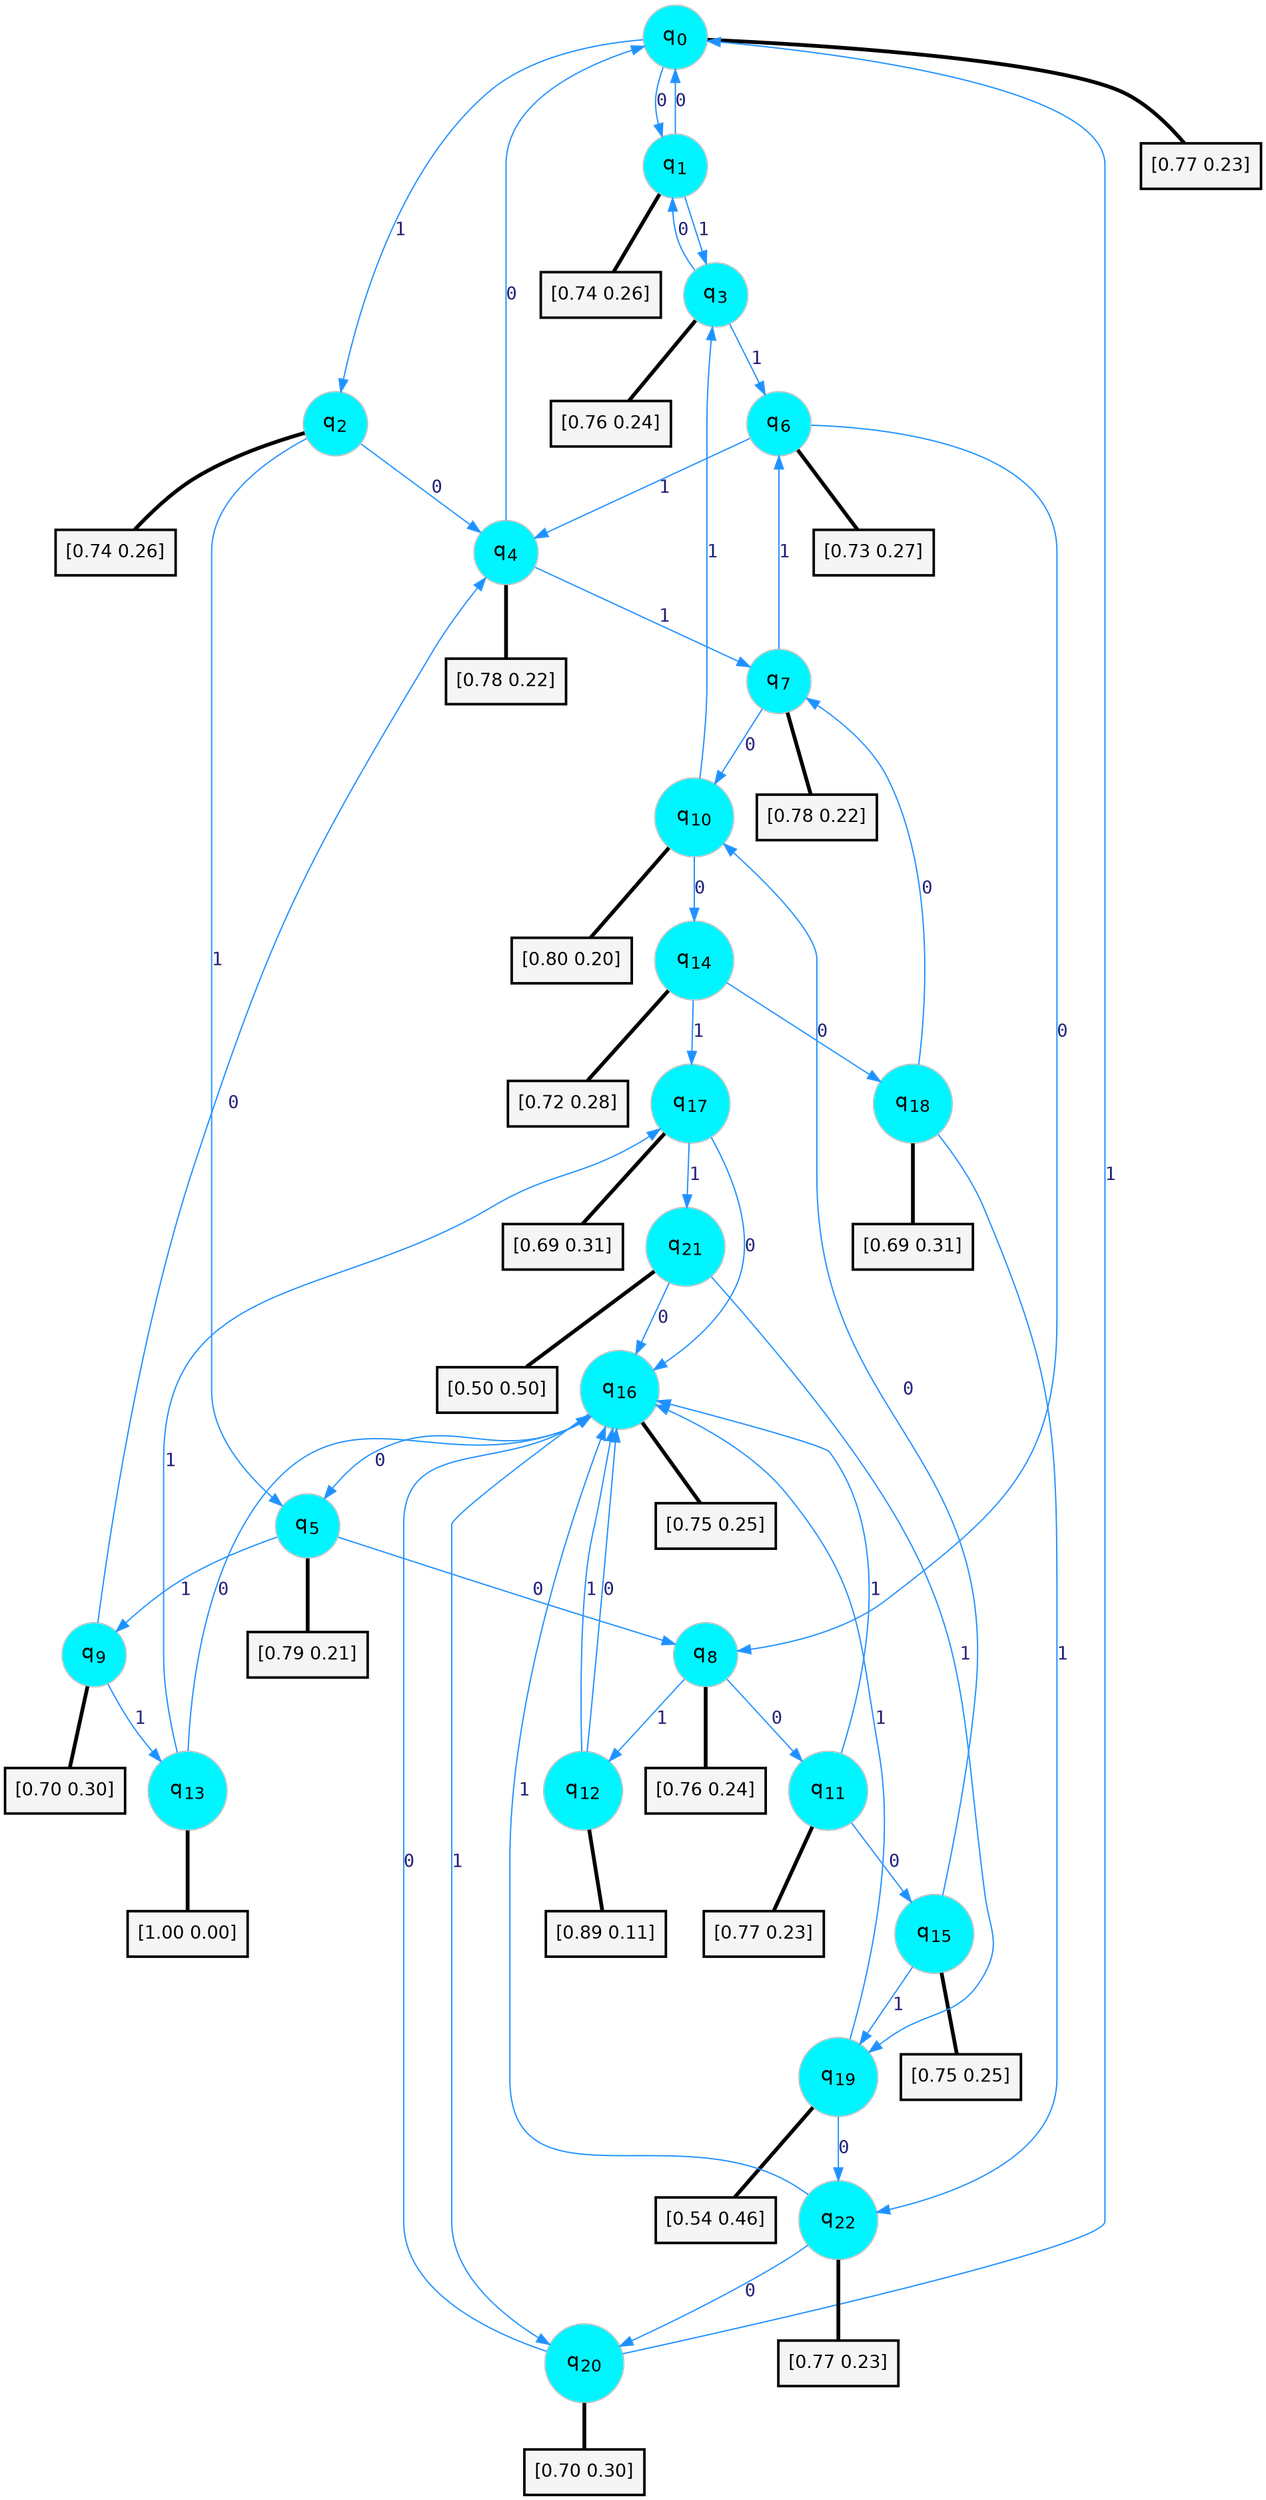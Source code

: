 digraph G {
graph [
bgcolor=transparent, dpi=300, rankdir=TD, size="40,25"];
node [
color=gray, fillcolor=turquoise1, fontcolor=black, fontname=Helvetica, fontsize=16, fontweight=bold, shape=circle, style=filled];
edge [
arrowsize=1, color=dodgerblue1, fontcolor=midnightblue, fontname=courier, fontweight=bold, penwidth=1, style=solid, weight=20];
0[label=<q<SUB>0</SUB>>];
1[label=<q<SUB>1</SUB>>];
2[label=<q<SUB>2</SUB>>];
3[label=<q<SUB>3</SUB>>];
4[label=<q<SUB>4</SUB>>];
5[label=<q<SUB>5</SUB>>];
6[label=<q<SUB>6</SUB>>];
7[label=<q<SUB>7</SUB>>];
8[label=<q<SUB>8</SUB>>];
9[label=<q<SUB>9</SUB>>];
10[label=<q<SUB>10</SUB>>];
11[label=<q<SUB>11</SUB>>];
12[label=<q<SUB>12</SUB>>];
13[label=<q<SUB>13</SUB>>];
14[label=<q<SUB>14</SUB>>];
15[label=<q<SUB>15</SUB>>];
16[label=<q<SUB>16</SUB>>];
17[label=<q<SUB>17</SUB>>];
18[label=<q<SUB>18</SUB>>];
19[label=<q<SUB>19</SUB>>];
20[label=<q<SUB>20</SUB>>];
21[label=<q<SUB>21</SUB>>];
22[label=<q<SUB>22</SUB>>];
23[label="[0.77 0.23]", shape=box,fontcolor=black, fontname=Helvetica, fontsize=14, penwidth=2, fillcolor=whitesmoke,color=black];
24[label="[0.74 0.26]", shape=box,fontcolor=black, fontname=Helvetica, fontsize=14, penwidth=2, fillcolor=whitesmoke,color=black];
25[label="[0.74 0.26]", shape=box,fontcolor=black, fontname=Helvetica, fontsize=14, penwidth=2, fillcolor=whitesmoke,color=black];
26[label="[0.76 0.24]", shape=box,fontcolor=black, fontname=Helvetica, fontsize=14, penwidth=2, fillcolor=whitesmoke,color=black];
27[label="[0.78 0.22]", shape=box,fontcolor=black, fontname=Helvetica, fontsize=14, penwidth=2, fillcolor=whitesmoke,color=black];
28[label="[0.79 0.21]", shape=box,fontcolor=black, fontname=Helvetica, fontsize=14, penwidth=2, fillcolor=whitesmoke,color=black];
29[label="[0.73 0.27]", shape=box,fontcolor=black, fontname=Helvetica, fontsize=14, penwidth=2, fillcolor=whitesmoke,color=black];
30[label="[0.78 0.22]", shape=box,fontcolor=black, fontname=Helvetica, fontsize=14, penwidth=2, fillcolor=whitesmoke,color=black];
31[label="[0.76 0.24]", shape=box,fontcolor=black, fontname=Helvetica, fontsize=14, penwidth=2, fillcolor=whitesmoke,color=black];
32[label="[0.70 0.30]", shape=box,fontcolor=black, fontname=Helvetica, fontsize=14, penwidth=2, fillcolor=whitesmoke,color=black];
33[label="[0.80 0.20]", shape=box,fontcolor=black, fontname=Helvetica, fontsize=14, penwidth=2, fillcolor=whitesmoke,color=black];
34[label="[0.77 0.23]", shape=box,fontcolor=black, fontname=Helvetica, fontsize=14, penwidth=2, fillcolor=whitesmoke,color=black];
35[label="[0.89 0.11]", shape=box,fontcolor=black, fontname=Helvetica, fontsize=14, penwidth=2, fillcolor=whitesmoke,color=black];
36[label="[1.00 0.00]", shape=box,fontcolor=black, fontname=Helvetica, fontsize=14, penwidth=2, fillcolor=whitesmoke,color=black];
37[label="[0.72 0.28]", shape=box,fontcolor=black, fontname=Helvetica, fontsize=14, penwidth=2, fillcolor=whitesmoke,color=black];
38[label="[0.75 0.25]", shape=box,fontcolor=black, fontname=Helvetica, fontsize=14, penwidth=2, fillcolor=whitesmoke,color=black];
39[label="[0.75 0.25]", shape=box,fontcolor=black, fontname=Helvetica, fontsize=14, penwidth=2, fillcolor=whitesmoke,color=black];
40[label="[0.69 0.31]", shape=box,fontcolor=black, fontname=Helvetica, fontsize=14, penwidth=2, fillcolor=whitesmoke,color=black];
41[label="[0.69 0.31]", shape=box,fontcolor=black, fontname=Helvetica, fontsize=14, penwidth=2, fillcolor=whitesmoke,color=black];
42[label="[0.54 0.46]", shape=box,fontcolor=black, fontname=Helvetica, fontsize=14, penwidth=2, fillcolor=whitesmoke,color=black];
43[label="[0.70 0.30]", shape=box,fontcolor=black, fontname=Helvetica, fontsize=14, penwidth=2, fillcolor=whitesmoke,color=black];
44[label="[0.50 0.50]", shape=box,fontcolor=black, fontname=Helvetica, fontsize=14, penwidth=2, fillcolor=whitesmoke,color=black];
45[label="[0.77 0.23]", shape=box,fontcolor=black, fontname=Helvetica, fontsize=14, penwidth=2, fillcolor=whitesmoke,color=black];
0->1 [label=0];
0->2 [label=1];
0->23 [arrowhead=none, penwidth=3,color=black];
1->0 [label=0];
1->3 [label=1];
1->24 [arrowhead=none, penwidth=3,color=black];
2->4 [label=0];
2->5 [label=1];
2->25 [arrowhead=none, penwidth=3,color=black];
3->1 [label=0];
3->6 [label=1];
3->26 [arrowhead=none, penwidth=3,color=black];
4->0 [label=0];
4->7 [label=1];
4->27 [arrowhead=none, penwidth=3,color=black];
5->8 [label=0];
5->9 [label=1];
5->28 [arrowhead=none, penwidth=3,color=black];
6->8 [label=0];
6->4 [label=1];
6->29 [arrowhead=none, penwidth=3,color=black];
7->10 [label=0];
7->6 [label=1];
7->30 [arrowhead=none, penwidth=3,color=black];
8->11 [label=0];
8->12 [label=1];
8->31 [arrowhead=none, penwidth=3,color=black];
9->4 [label=0];
9->13 [label=1];
9->32 [arrowhead=none, penwidth=3,color=black];
10->14 [label=0];
10->3 [label=1];
10->33 [arrowhead=none, penwidth=3,color=black];
11->15 [label=0];
11->16 [label=1];
11->34 [arrowhead=none, penwidth=3,color=black];
12->16 [label=0];
12->16 [label=1];
12->35 [arrowhead=none, penwidth=3,color=black];
13->16 [label=0];
13->17 [label=1];
13->36 [arrowhead=none, penwidth=3,color=black];
14->18 [label=0];
14->17 [label=1];
14->37 [arrowhead=none, penwidth=3,color=black];
15->10 [label=0];
15->19 [label=1];
15->38 [arrowhead=none, penwidth=3,color=black];
16->5 [label=0];
16->20 [label=1];
16->39 [arrowhead=none, penwidth=3,color=black];
17->16 [label=0];
17->21 [label=1];
17->40 [arrowhead=none, penwidth=3,color=black];
18->7 [label=0];
18->22 [label=1];
18->41 [arrowhead=none, penwidth=3,color=black];
19->22 [label=0];
19->16 [label=1];
19->42 [arrowhead=none, penwidth=3,color=black];
20->16 [label=0];
20->0 [label=1];
20->43 [arrowhead=none, penwidth=3,color=black];
21->16 [label=0];
21->19 [label=1];
21->44 [arrowhead=none, penwidth=3,color=black];
22->20 [label=0];
22->16 [label=1];
22->45 [arrowhead=none, penwidth=3,color=black];
}
